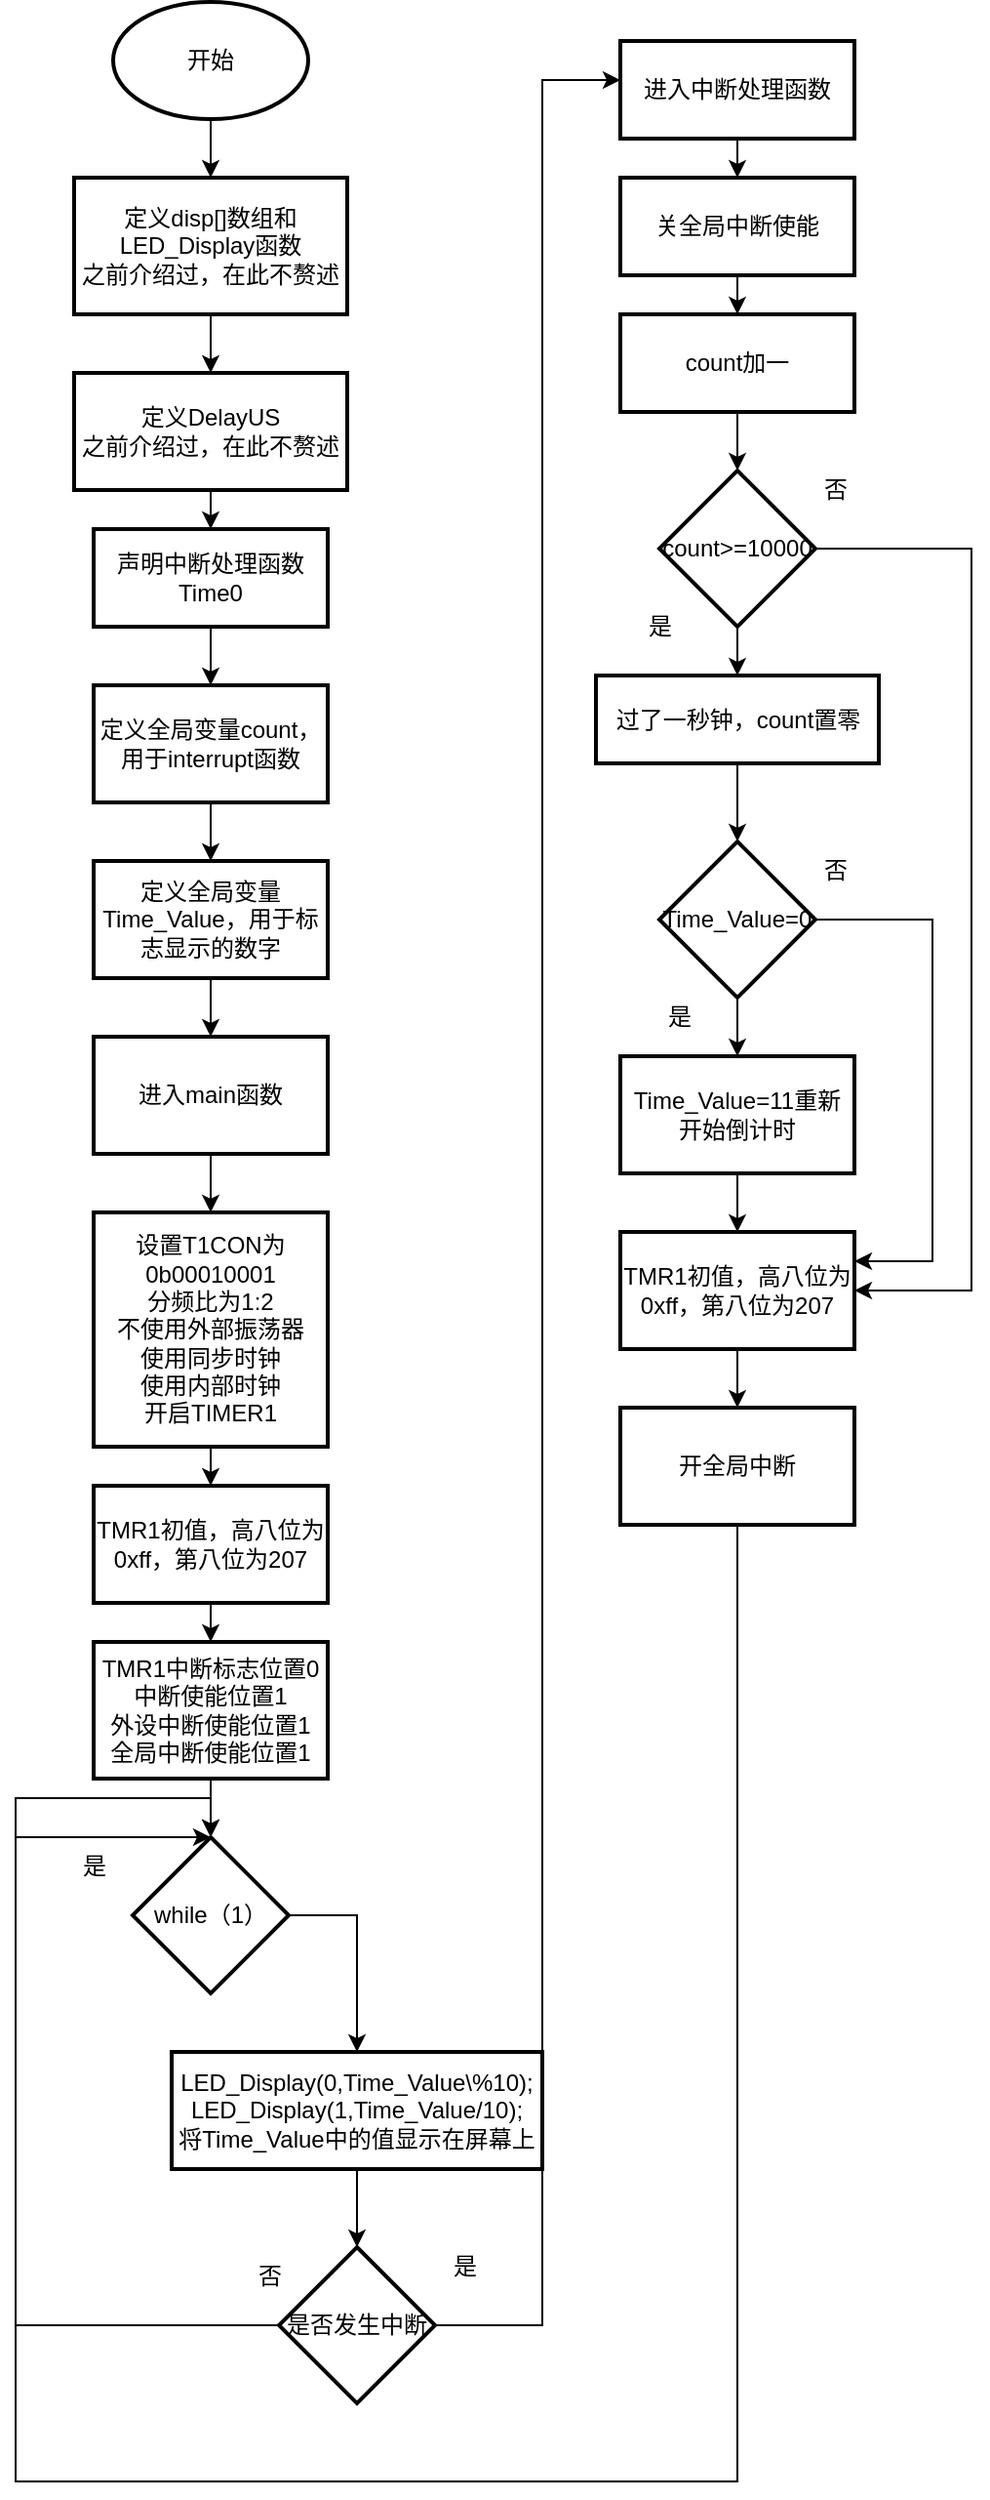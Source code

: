 <mxfile version="20.6.0" type="github">
  <diagram id="FeteiFcETAtHJCkuNzoI" name="第 1 页">
    <mxGraphModel dx="836" dy="1367" grid="1" gridSize="10" guides="1" tooltips="1" connect="1" arrows="1" fold="1" page="1" pageScale="1" pageWidth="1200" pageHeight="1600" math="0" shadow="0">
      <root>
        <mxCell id="0" />
        <mxCell id="1" parent="0" />
        <mxCell id="orkcawuJT0XZ2KFWGapQ-5" value="" style="edgeStyle=orthogonalEdgeStyle;rounded=0;orthogonalLoop=1;jettySize=auto;html=1;" edge="1" parent="1" source="orkcawuJT0XZ2KFWGapQ-1" target="orkcawuJT0XZ2KFWGapQ-4">
          <mxGeometry relative="1" as="geometry" />
        </mxCell>
        <mxCell id="orkcawuJT0XZ2KFWGapQ-1" value="开始" style="strokeWidth=2;html=1;shape=mxgraph.flowchart.start_1;whiteSpace=wrap;" vertex="1" parent="1">
          <mxGeometry x="610" y="170" width="100" height="60" as="geometry" />
        </mxCell>
        <mxCell id="orkcawuJT0XZ2KFWGapQ-7" value="" style="edgeStyle=orthogonalEdgeStyle;rounded=0;orthogonalLoop=1;jettySize=auto;html=1;" edge="1" parent="1" source="orkcawuJT0XZ2KFWGapQ-4" target="orkcawuJT0XZ2KFWGapQ-6">
          <mxGeometry relative="1" as="geometry" />
        </mxCell>
        <mxCell id="orkcawuJT0XZ2KFWGapQ-4" value="定义disp[]数组和LED_Display函数&lt;br&gt;之前介绍过，在此不赘述" style="whiteSpace=wrap;html=1;strokeWidth=2;" vertex="1" parent="1">
          <mxGeometry x="590" y="260" width="140" height="70" as="geometry" />
        </mxCell>
        <mxCell id="orkcawuJT0XZ2KFWGapQ-36" value="" style="edgeStyle=orthogonalEdgeStyle;rounded=0;orthogonalLoop=1;jettySize=auto;html=1;" edge="1" parent="1" source="orkcawuJT0XZ2KFWGapQ-6" target="orkcawuJT0XZ2KFWGapQ-34">
          <mxGeometry relative="1" as="geometry" />
        </mxCell>
        <mxCell id="orkcawuJT0XZ2KFWGapQ-6" value="定义DelayUS&lt;br&gt;之前介绍过，在此不赘述" style="whiteSpace=wrap;html=1;strokeWidth=2;" vertex="1" parent="1">
          <mxGeometry x="590" y="360" width="140" height="60" as="geometry" />
        </mxCell>
        <mxCell id="orkcawuJT0XZ2KFWGapQ-11" value="" style="edgeStyle=orthogonalEdgeStyle;rounded=0;orthogonalLoop=1;jettySize=auto;html=1;" edge="1" parent="1" source="orkcawuJT0XZ2KFWGapQ-8" target="orkcawuJT0XZ2KFWGapQ-10">
          <mxGeometry relative="1" as="geometry" />
        </mxCell>
        <mxCell id="orkcawuJT0XZ2KFWGapQ-8" value="定义全局变量count，用于interrupt函数" style="whiteSpace=wrap;html=1;strokeWidth=2;" vertex="1" parent="1">
          <mxGeometry x="600" y="520" width="120" height="60" as="geometry" />
        </mxCell>
        <mxCell id="orkcawuJT0XZ2KFWGapQ-13" value="" style="edgeStyle=orthogonalEdgeStyle;rounded=0;orthogonalLoop=1;jettySize=auto;html=1;" edge="1" parent="1" source="orkcawuJT0XZ2KFWGapQ-10" target="orkcawuJT0XZ2KFWGapQ-12">
          <mxGeometry relative="1" as="geometry" />
        </mxCell>
        <mxCell id="orkcawuJT0XZ2KFWGapQ-10" value="定义全局变量Time_Value，用于标志显示的数字" style="whiteSpace=wrap;html=1;strokeWidth=2;" vertex="1" parent="1">
          <mxGeometry x="600" y="610" width="120" height="60" as="geometry" />
        </mxCell>
        <mxCell id="orkcawuJT0XZ2KFWGapQ-17" value="" style="edgeStyle=orthogonalEdgeStyle;rounded=0;orthogonalLoop=1;jettySize=auto;html=1;" edge="1" parent="1" source="orkcawuJT0XZ2KFWGapQ-12" target="orkcawuJT0XZ2KFWGapQ-16">
          <mxGeometry relative="1" as="geometry" />
        </mxCell>
        <mxCell id="orkcawuJT0XZ2KFWGapQ-12" value="进入main函数" style="whiteSpace=wrap;html=1;strokeWidth=2;" vertex="1" parent="1">
          <mxGeometry x="600" y="700" width="120" height="60" as="geometry" />
        </mxCell>
        <mxCell id="orkcawuJT0XZ2KFWGapQ-19" value="" style="edgeStyle=orthogonalEdgeStyle;rounded=0;orthogonalLoop=1;jettySize=auto;html=1;" edge="1" parent="1" source="orkcawuJT0XZ2KFWGapQ-16" target="orkcawuJT0XZ2KFWGapQ-18">
          <mxGeometry relative="1" as="geometry" />
        </mxCell>
        <mxCell id="orkcawuJT0XZ2KFWGapQ-16" value="设置T1CON为0b00010001&lt;br&gt;分频比为1:2&lt;br&gt;不使用外部振荡器&lt;br&gt;使用同步时钟&lt;br&gt;使用内部时钟&lt;br&gt;开启TIMER1&lt;br&gt;" style="whiteSpace=wrap;html=1;strokeWidth=2;" vertex="1" parent="1">
          <mxGeometry x="600" y="790" width="120" height="120" as="geometry" />
        </mxCell>
        <mxCell id="orkcawuJT0XZ2KFWGapQ-21" style="edgeStyle=orthogonalEdgeStyle;rounded=0;orthogonalLoop=1;jettySize=auto;html=1;entryX=0.5;entryY=0;entryDx=0;entryDy=0;" edge="1" parent="1" source="orkcawuJT0XZ2KFWGapQ-18" target="orkcawuJT0XZ2KFWGapQ-20">
          <mxGeometry relative="1" as="geometry" />
        </mxCell>
        <mxCell id="orkcawuJT0XZ2KFWGapQ-18" value="TMR1初值，高八位为0xff，第八位为207" style="whiteSpace=wrap;html=1;strokeWidth=2;" vertex="1" parent="1">
          <mxGeometry x="600" y="930" width="120" height="60" as="geometry" />
        </mxCell>
        <mxCell id="orkcawuJT0XZ2KFWGapQ-23" value="" style="edgeStyle=orthogonalEdgeStyle;rounded=0;orthogonalLoop=1;jettySize=auto;html=1;" edge="1" parent="1" source="orkcawuJT0XZ2KFWGapQ-20" target="orkcawuJT0XZ2KFWGapQ-22">
          <mxGeometry relative="1" as="geometry" />
        </mxCell>
        <mxCell id="orkcawuJT0XZ2KFWGapQ-20" value="TMR1中断标志位置0&lt;br&gt;中断使能位置1&lt;br&gt;外设中断使能位置1&lt;br&gt;全局中断使能位置1" style="whiteSpace=wrap;html=1;strokeWidth=2;" vertex="1" parent="1">
          <mxGeometry x="600" y="1010" width="120" height="70" as="geometry" />
        </mxCell>
        <mxCell id="orkcawuJT0XZ2KFWGapQ-43" style="edgeStyle=orthogonalEdgeStyle;rounded=0;orthogonalLoop=1;jettySize=auto;html=1;entryX=0.5;entryY=0;entryDx=0;entryDy=0;" edge="1" parent="1" source="orkcawuJT0XZ2KFWGapQ-22" target="orkcawuJT0XZ2KFWGapQ-26">
          <mxGeometry relative="1" as="geometry">
            <Array as="points">
              <mxPoint x="735" y="1150" />
            </Array>
          </mxGeometry>
        </mxCell>
        <mxCell id="orkcawuJT0XZ2KFWGapQ-22" value="while（1）" style="rhombus;whiteSpace=wrap;html=1;strokeWidth=2;" vertex="1" parent="1">
          <mxGeometry x="620" y="1110" width="80" height="80" as="geometry" />
        </mxCell>
        <mxCell id="orkcawuJT0XZ2KFWGapQ-42" value="" style="edgeStyle=orthogonalEdgeStyle;rounded=0;orthogonalLoop=1;jettySize=auto;html=1;" edge="1" parent="1" source="orkcawuJT0XZ2KFWGapQ-26" target="orkcawuJT0XZ2KFWGapQ-41">
          <mxGeometry relative="1" as="geometry" />
        </mxCell>
        <mxCell id="orkcawuJT0XZ2KFWGapQ-26" value="&lt;div&gt;&lt;span style=&quot;&quot;&gt;		&lt;/span&gt;LED_Display(0,Time_Value\%10);&lt;span style=&quot;&quot;&gt;	&lt;/span&gt;&lt;/div&gt;&lt;div&gt;&lt;span style=&quot;&quot;&gt;		&lt;/span&gt;LED_Display(1,Time_Value/10);&lt;/div&gt;&lt;div&gt;将Time_Value中的值显示在屏幕上&lt;/div&gt;" style="whiteSpace=wrap;html=1;strokeWidth=2;" vertex="1" parent="1">
          <mxGeometry x="640" y="1220" width="190" height="60" as="geometry" />
        </mxCell>
        <mxCell id="orkcawuJT0XZ2KFWGapQ-28" value="是" style="text;html=1;align=center;verticalAlign=middle;resizable=0;points=[];autosize=1;strokeColor=none;fillColor=none;" vertex="1" parent="1">
          <mxGeometry x="580" y="1110" width="40" height="30" as="geometry" />
        </mxCell>
        <mxCell id="orkcawuJT0XZ2KFWGapQ-40" style="edgeStyle=orthogonalEdgeStyle;rounded=0;orthogonalLoop=1;jettySize=auto;html=1;entryX=0.5;entryY=0;entryDx=0;entryDy=0;" edge="1" parent="1" source="orkcawuJT0XZ2KFWGapQ-34" target="orkcawuJT0XZ2KFWGapQ-8">
          <mxGeometry relative="1" as="geometry" />
        </mxCell>
        <mxCell id="orkcawuJT0XZ2KFWGapQ-34" value="声明中断处理函数 Time0" style="whiteSpace=wrap;html=1;strokeWidth=2;" vertex="1" parent="1">
          <mxGeometry x="600" y="440" width="120" height="50" as="geometry" />
        </mxCell>
        <mxCell id="orkcawuJT0XZ2KFWGapQ-47" style="edgeStyle=orthogonalEdgeStyle;rounded=0;orthogonalLoop=1;jettySize=auto;html=1;entryX=0.5;entryY=0;entryDx=0;entryDy=0;" edge="1" parent="1" source="orkcawuJT0XZ2KFWGapQ-41" target="orkcawuJT0XZ2KFWGapQ-22">
          <mxGeometry relative="1" as="geometry">
            <Array as="points">
              <mxPoint x="560" y="1360" />
              <mxPoint x="560" y="1090" />
              <mxPoint x="660" y="1090" />
            </Array>
          </mxGeometry>
        </mxCell>
        <mxCell id="orkcawuJT0XZ2KFWGapQ-52" value="" style="edgeStyle=orthogonalEdgeStyle;rounded=0;orthogonalLoop=1;jettySize=auto;html=1;" edge="1" parent="1" source="orkcawuJT0XZ2KFWGapQ-41" target="orkcawuJT0XZ2KFWGapQ-51">
          <mxGeometry relative="1" as="geometry">
            <Array as="points">
              <mxPoint x="830" y="1360" />
              <mxPoint x="830" y="210" />
            </Array>
          </mxGeometry>
        </mxCell>
        <mxCell id="orkcawuJT0XZ2KFWGapQ-41" value="是否发生中断" style="rhombus;whiteSpace=wrap;html=1;strokeWidth=2;" vertex="1" parent="1">
          <mxGeometry x="695" y="1320" width="80" height="80" as="geometry" />
        </mxCell>
        <mxCell id="orkcawuJT0XZ2KFWGapQ-46" value="否" style="text;html=1;align=center;verticalAlign=middle;resizable=0;points=[];autosize=1;strokeColor=none;fillColor=none;" vertex="1" parent="1">
          <mxGeometry x="670" y="1320" width="40" height="30" as="geometry" />
        </mxCell>
        <mxCell id="orkcawuJT0XZ2KFWGapQ-48" value="是" style="text;html=1;align=center;verticalAlign=middle;resizable=0;points=[];autosize=1;strokeColor=none;fillColor=none;" vertex="1" parent="1">
          <mxGeometry x="770" y="1315" width="40" height="30" as="geometry" />
        </mxCell>
        <mxCell id="orkcawuJT0XZ2KFWGapQ-54" value="" style="edgeStyle=orthogonalEdgeStyle;rounded=0;orthogonalLoop=1;jettySize=auto;html=1;" edge="1" parent="1" source="orkcawuJT0XZ2KFWGapQ-51" target="orkcawuJT0XZ2KFWGapQ-53">
          <mxGeometry relative="1" as="geometry" />
        </mxCell>
        <mxCell id="orkcawuJT0XZ2KFWGapQ-51" value="进入中断处理函数" style="whiteSpace=wrap;html=1;strokeWidth=2;" vertex="1" parent="1">
          <mxGeometry x="870" y="190" width="120" height="50" as="geometry" />
        </mxCell>
        <mxCell id="orkcawuJT0XZ2KFWGapQ-56" value="" style="edgeStyle=orthogonalEdgeStyle;rounded=0;orthogonalLoop=1;jettySize=auto;html=1;" edge="1" parent="1" source="orkcawuJT0XZ2KFWGapQ-53" target="orkcawuJT0XZ2KFWGapQ-55">
          <mxGeometry relative="1" as="geometry" />
        </mxCell>
        <mxCell id="orkcawuJT0XZ2KFWGapQ-53" value="关全局中断使能" style="whiteSpace=wrap;html=1;strokeWidth=2;" vertex="1" parent="1">
          <mxGeometry x="870" y="260" width="120" height="50" as="geometry" />
        </mxCell>
        <mxCell id="orkcawuJT0XZ2KFWGapQ-60" value="" style="edgeStyle=orthogonalEdgeStyle;rounded=0;orthogonalLoop=1;jettySize=auto;html=1;" edge="1" parent="1" source="orkcawuJT0XZ2KFWGapQ-55" target="orkcawuJT0XZ2KFWGapQ-59">
          <mxGeometry relative="1" as="geometry" />
        </mxCell>
        <mxCell id="orkcawuJT0XZ2KFWGapQ-55" value="count加一" style="whiteSpace=wrap;html=1;strokeWidth=2;" vertex="1" parent="1">
          <mxGeometry x="870" y="330" width="120" height="50" as="geometry" />
        </mxCell>
        <mxCell id="orkcawuJT0XZ2KFWGapQ-64" value="" style="edgeStyle=orthogonalEdgeStyle;rounded=0;orthogonalLoop=1;jettySize=auto;html=1;" edge="1" parent="1" source="orkcawuJT0XZ2KFWGapQ-59" target="orkcawuJT0XZ2KFWGapQ-63">
          <mxGeometry relative="1" as="geometry" />
        </mxCell>
        <mxCell id="orkcawuJT0XZ2KFWGapQ-73" style="edgeStyle=orthogonalEdgeStyle;rounded=0;orthogonalLoop=1;jettySize=auto;html=1;entryX=1;entryY=0.5;entryDx=0;entryDy=0;" edge="1" parent="1" source="orkcawuJT0XZ2KFWGapQ-59" target="orkcawuJT0XZ2KFWGapQ-71">
          <mxGeometry relative="1" as="geometry">
            <Array as="points">
              <mxPoint x="1050" y="450" />
              <mxPoint x="1050" y="830" />
            </Array>
          </mxGeometry>
        </mxCell>
        <mxCell id="orkcawuJT0XZ2KFWGapQ-59" value="count&amp;gt;=10000" style="rhombus;whiteSpace=wrap;html=1;strokeWidth=2;" vertex="1" parent="1">
          <mxGeometry x="890" y="410" width="80" height="80" as="geometry" />
        </mxCell>
        <mxCell id="orkcawuJT0XZ2KFWGapQ-62" value="是" style="text;html=1;align=center;verticalAlign=middle;resizable=0;points=[];autosize=1;strokeColor=none;fillColor=none;" vertex="1" parent="1">
          <mxGeometry x="870" y="475" width="40" height="30" as="geometry" />
        </mxCell>
        <mxCell id="orkcawuJT0XZ2KFWGapQ-66" value="" style="edgeStyle=orthogonalEdgeStyle;rounded=0;orthogonalLoop=1;jettySize=auto;html=1;" edge="1" parent="1" source="orkcawuJT0XZ2KFWGapQ-63" target="orkcawuJT0XZ2KFWGapQ-65">
          <mxGeometry relative="1" as="geometry" />
        </mxCell>
        <mxCell id="orkcawuJT0XZ2KFWGapQ-63" value="过了一秒钟，count置零" style="whiteSpace=wrap;html=1;strokeWidth=2;" vertex="1" parent="1">
          <mxGeometry x="857.5" y="515" width="145" height="45" as="geometry" />
        </mxCell>
        <mxCell id="orkcawuJT0XZ2KFWGapQ-69" value="" style="edgeStyle=orthogonalEdgeStyle;rounded=0;orthogonalLoop=1;jettySize=auto;html=1;" edge="1" parent="1" source="orkcawuJT0XZ2KFWGapQ-65" target="orkcawuJT0XZ2KFWGapQ-68">
          <mxGeometry relative="1" as="geometry" />
        </mxCell>
        <mxCell id="orkcawuJT0XZ2KFWGapQ-74" style="edgeStyle=orthogonalEdgeStyle;rounded=0;orthogonalLoop=1;jettySize=auto;html=1;entryX=1;entryY=0.25;entryDx=0;entryDy=0;" edge="1" parent="1" source="orkcawuJT0XZ2KFWGapQ-65" target="orkcawuJT0XZ2KFWGapQ-71">
          <mxGeometry relative="1" as="geometry">
            <Array as="points">
              <mxPoint x="1030" y="640" />
              <mxPoint x="1030" y="815" />
            </Array>
          </mxGeometry>
        </mxCell>
        <mxCell id="orkcawuJT0XZ2KFWGapQ-65" value="Time_Value=0" style="rhombus;whiteSpace=wrap;html=1;strokeWidth=2;" vertex="1" parent="1">
          <mxGeometry x="890" y="600" width="80" height="80" as="geometry" />
        </mxCell>
        <mxCell id="orkcawuJT0XZ2KFWGapQ-67" value="否" style="text;html=1;align=center;verticalAlign=middle;resizable=0;points=[];autosize=1;strokeColor=none;fillColor=none;" vertex="1" parent="1">
          <mxGeometry x="960" y="405" width="40" height="30" as="geometry" />
        </mxCell>
        <mxCell id="orkcawuJT0XZ2KFWGapQ-72" value="" style="edgeStyle=orthogonalEdgeStyle;rounded=0;orthogonalLoop=1;jettySize=auto;html=1;" edge="1" parent="1" source="orkcawuJT0XZ2KFWGapQ-68" target="orkcawuJT0XZ2KFWGapQ-71">
          <mxGeometry relative="1" as="geometry" />
        </mxCell>
        <mxCell id="orkcawuJT0XZ2KFWGapQ-68" value="Time_Value=11重新开始倒计时" style="whiteSpace=wrap;html=1;strokeWidth=2;" vertex="1" parent="1">
          <mxGeometry x="870" y="710" width="120" height="60" as="geometry" />
        </mxCell>
        <mxCell id="orkcawuJT0XZ2KFWGapQ-70" value="是" style="text;html=1;align=center;verticalAlign=middle;resizable=0;points=[];autosize=1;strokeColor=none;fillColor=none;" vertex="1" parent="1">
          <mxGeometry x="880" y="675" width="40" height="30" as="geometry" />
        </mxCell>
        <mxCell id="orkcawuJT0XZ2KFWGapQ-78" value="" style="edgeStyle=orthogonalEdgeStyle;rounded=0;orthogonalLoop=1;jettySize=auto;html=1;" edge="1" parent="1" source="orkcawuJT0XZ2KFWGapQ-71" target="orkcawuJT0XZ2KFWGapQ-77">
          <mxGeometry relative="1" as="geometry" />
        </mxCell>
        <mxCell id="orkcawuJT0XZ2KFWGapQ-71" value="TMR1初值，高八位为0xff，第八位为207" style="whiteSpace=wrap;html=1;strokeWidth=2;" vertex="1" parent="1">
          <mxGeometry x="870" y="800" width="120" height="60" as="geometry" />
        </mxCell>
        <mxCell id="orkcawuJT0XZ2KFWGapQ-75" value="否" style="text;html=1;align=center;verticalAlign=middle;resizable=0;points=[];autosize=1;strokeColor=none;fillColor=none;" vertex="1" parent="1">
          <mxGeometry x="960" y="600" width="40" height="30" as="geometry" />
        </mxCell>
        <mxCell id="orkcawuJT0XZ2KFWGapQ-79" style="edgeStyle=orthogonalEdgeStyle;rounded=0;orthogonalLoop=1;jettySize=auto;html=1;entryX=0.5;entryY=0;entryDx=0;entryDy=0;" edge="1" parent="1" source="orkcawuJT0XZ2KFWGapQ-77" target="orkcawuJT0XZ2KFWGapQ-22">
          <mxGeometry relative="1" as="geometry">
            <Array as="points">
              <mxPoint x="930" y="1440" />
              <mxPoint x="560" y="1440" />
              <mxPoint x="560" y="1110" />
            </Array>
          </mxGeometry>
        </mxCell>
        <mxCell id="orkcawuJT0XZ2KFWGapQ-77" value="开全局中断" style="whiteSpace=wrap;html=1;strokeWidth=2;" vertex="1" parent="1">
          <mxGeometry x="870" y="890" width="120" height="60" as="geometry" />
        </mxCell>
      </root>
    </mxGraphModel>
  </diagram>
</mxfile>
